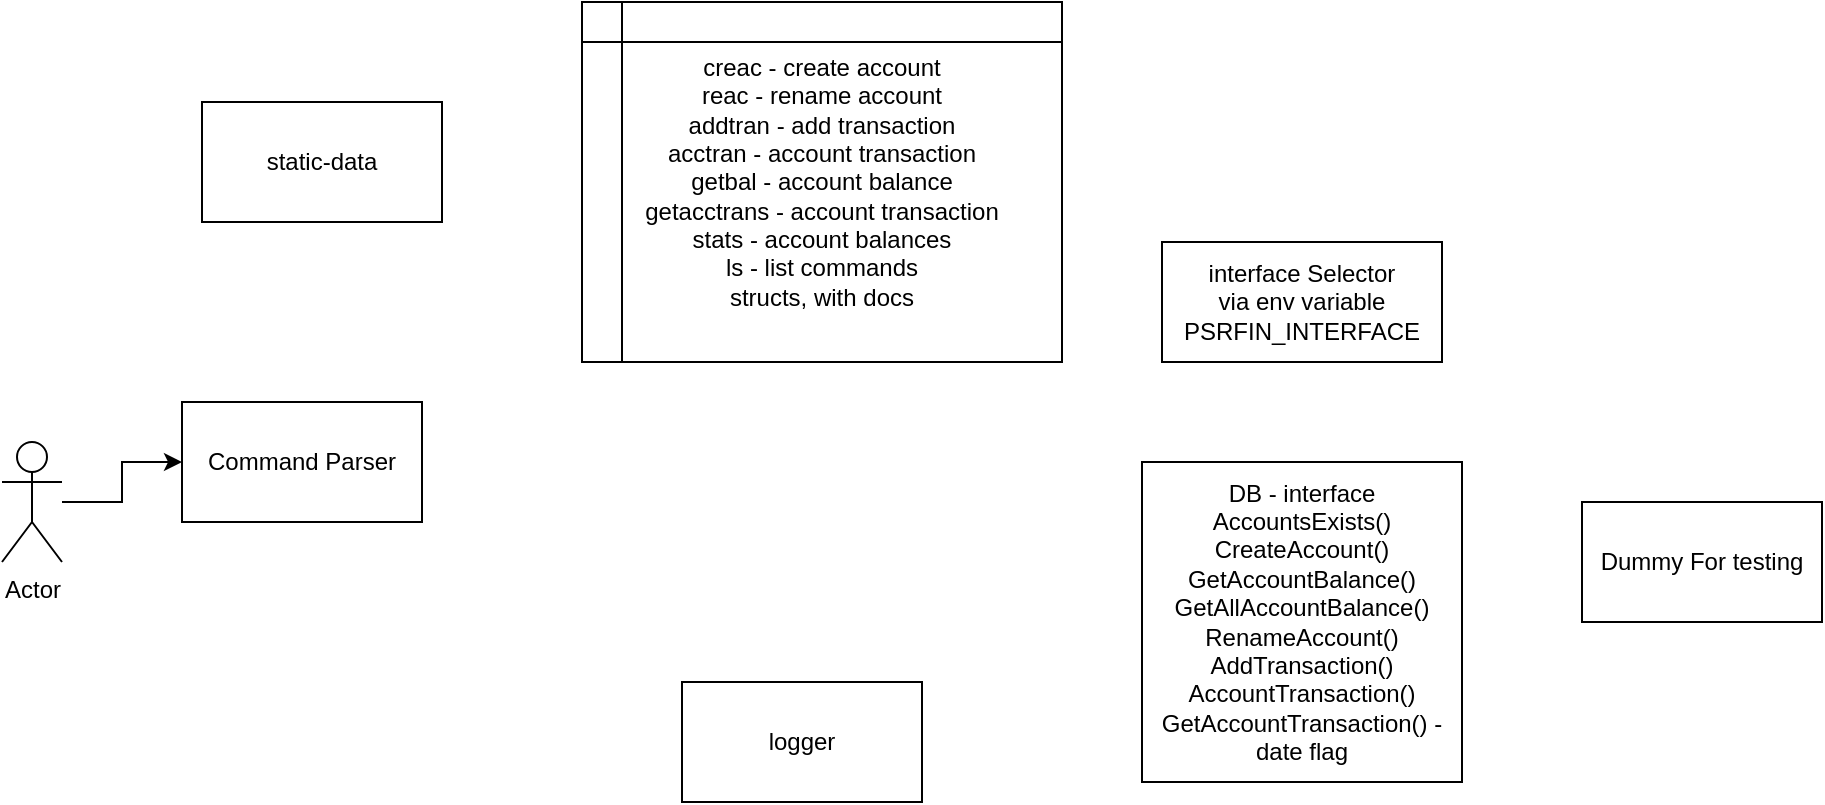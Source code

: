 <mxfile version="14.9.6" type="device" pages="4"><diagram id="C7izSeVoNMairSuBhSFH" name="Design"><mxGraphModel dx="1186" dy="612" grid="1" gridSize="10" guides="1" tooltips="1" connect="1" arrows="1" fold="1" page="1" pageScale="1" pageWidth="827" pageHeight="1169" math="0" shadow="0"><root><mxCell id="SKtG0xh1QnqTl1cTbqG0-0"/><mxCell id="SKtG0xh1QnqTl1cTbqG0-1" parent="SKtG0xh1QnqTl1cTbqG0-0"/><mxCell id="SKtG0xh1QnqTl1cTbqG0-2" value="Command Parser" style="rounded=0;whiteSpace=wrap;html=1;" parent="SKtG0xh1QnqTl1cTbqG0-1" vertex="1"><mxGeometry x="110" y="240" width="120" height="60" as="geometry"/></mxCell><mxCell id="SKtG0xh1QnqTl1cTbqG0-3" value="creac - create account&lt;br&gt;reac - rename account&lt;br&gt;addtran - add transaction&lt;br&gt;acctran - account transaction&lt;br&gt;getbal - account balance&lt;br&gt;getacctrans - account transaction&lt;br&gt;stats - account balances&lt;br&gt;ls - list commands&lt;br&gt;structs, with docs" style="shape=internalStorage;whiteSpace=wrap;html=1;backgroundOutline=1;" parent="SKtG0xh1QnqTl1cTbqG0-1" vertex="1"><mxGeometry x="310" y="40" width="240" height="180" as="geometry"/></mxCell><mxCell id="KcUfABPh3sCzwtqaXMU_-0" value="static-data" style="rounded=0;whiteSpace=wrap;html=1;" parent="SKtG0xh1QnqTl1cTbqG0-1" vertex="1"><mxGeometry x="120" y="90" width="120" height="60" as="geometry"/></mxCell><mxCell id="KcUfABPh3sCzwtqaXMU_-2" style="edgeStyle=orthogonalEdgeStyle;rounded=0;orthogonalLoop=1;jettySize=auto;html=1;" parent="SKtG0xh1QnqTl1cTbqG0-1" source="KcUfABPh3sCzwtqaXMU_-1" target="SKtG0xh1QnqTl1cTbqG0-2" edge="1"><mxGeometry relative="1" as="geometry"/></mxCell><mxCell id="KcUfABPh3sCzwtqaXMU_-1" value="Actor" style="shape=umlActor;verticalLabelPosition=bottom;verticalAlign=top;html=1;outlineConnect=0;" parent="SKtG0xh1QnqTl1cTbqG0-1" vertex="1"><mxGeometry x="20" y="260" width="30" height="60" as="geometry"/></mxCell><mxCell id="KcUfABPh3sCzwtqaXMU_-3" value="DB - interface&lt;br&gt;AccountsExists()&lt;br&gt;CreateAccount()&lt;br&gt;GetAccountBalance()&lt;br&gt;GetAllAccountBalance()&lt;br&gt;RenameAccount()&lt;br&gt;AddTransaction()&lt;br&gt;AccountTransaction()&lt;br&gt;GetAccountTransaction() - date flag" style="whiteSpace=wrap;html=1;aspect=fixed;" parent="SKtG0xh1QnqTl1cTbqG0-1" vertex="1"><mxGeometry x="590" y="270" width="160" height="160" as="geometry"/></mxCell><mxCell id="b0MEcwaaV8HVEV3jVd04-0" value="interface Selector&lt;br&gt;via env variable&lt;br&gt;PSRFIN_INTERFACE" style="rounded=0;whiteSpace=wrap;html=1;" parent="SKtG0xh1QnqTl1cTbqG0-1" vertex="1"><mxGeometry x="600" y="160" width="140" height="60" as="geometry"/></mxCell><mxCell id="b0MEcwaaV8HVEV3jVd04-1" value="logger" style="rounded=0;whiteSpace=wrap;html=1;" parent="SKtG0xh1QnqTl1cTbqG0-1" vertex="1"><mxGeometry x="360" y="380" width="120" height="60" as="geometry"/></mxCell><mxCell id="IK7pzqi8UnuFY0zmni2k-1" value="Dummy For testing" style="rounded=0;whiteSpace=wrap;html=1;" parent="SKtG0xh1QnqTl1cTbqG0-1" vertex="1"><mxGeometry x="810" y="290" width="120" height="60" as="geometry"/></mxCell></root></mxGraphModel></diagram><diagram id="HKGH-cJ5U7z1WbK3QutI" name="pointers"><mxGraphModel dx="1186" dy="725" grid="1" gridSize="10" guides="1" tooltips="1" connect="1" arrows="1" fold="1" page="1" pageScale="1" pageWidth="827" pageHeight="1169" math="0" shadow="0"><root><mxCell id="7FTOfkrb1EjYhWS3VwpA-0"/><mxCell id="7FTOfkrb1EjYhWS3VwpA-1" parent="7FTOfkrb1EjYhWS3VwpA-0"/><mxCell id="7FTOfkrb1EjYhWS3VwpA-2" value="&lt;b&gt;Important Ideas:&lt;br&gt;&lt;/b&gt;1. accounts can not be deleted.&lt;br&gt;2. transactions can not be deleted.&lt;br&gt;3. adjustment via transaction +ve/-ve.&lt;br&gt;4. Account balance can not become -ve" style="rounded=0;whiteSpace=wrap;html=1;align=left;" parent="7FTOfkrb1EjYhWS3VwpA-1" vertex="1"><mxGeometry x="70" y="90" width="250" height="100" as="geometry"/></mxCell><mxCell id="FaFZ3pycSdnMFkzIYetd-0" value="Activities:&lt;br&gt;1. Add commands&lt;br&gt;2. Implement getTransaction" style="rounded=0;whiteSpace=wrap;html=1;" vertex="1" parent="7FTOfkrb1EjYhWS3VwpA-1"><mxGeometry x="390" y="110" width="220" height="60" as="geometry"/></mxCell></root></mxGraphModel></diagram><diagram id="JLAhMNQzTyT5qTQWKMof" name="Archive-LLD"><mxGraphModel dx="1186" dy="1781" grid="1" gridSize="10" guides="1" tooltips="1" connect="1" arrows="1" fold="1" page="1" pageScale="1" pageWidth="827" pageHeight="1169" math="0" shadow="0"><root><mxCell id="hGNX6rLnnjMWMwp5fgwa-0"/><mxCell id="hGNX6rLnnjMWMwp5fgwa-1" parent="hGNX6rLnnjMWMwp5fgwa-0"/><mxCell id="bo_1hyQshSFWZ41gRDlM-5" value="Core" style="rounded=0;whiteSpace=wrap;html=1;verticalAlign=top;" parent="hGNX6rLnnjMWMwp5fgwa-1" vertex="1"><mxGeometry x="20" y="580" width="830" height="810" as="geometry"/></mxCell><mxCell id="bo_1hyQshSFWZ41gRDlM-4" value="DB/Core Interface" style="rounded=0;whiteSpace=wrap;html=1;verticalAlign=top;" parent="hGNX6rLnnjMWMwp5fgwa-1" vertex="1"><mxGeometry x="10" y="180" width="930" height="370" as="geometry"/></mxCell><mxCell id="bo_1hyQshSFWZ41gRDlM-1" value="Types/Data Wrappers" style="rounded=0;whiteSpace=wrap;html=1;verticalAlign=top;" parent="hGNX6rLnnjMWMwp5fgwa-1" vertex="1"><mxGeometry y="-1070" width="800" height="490" as="geometry"/></mxCell><mxCell id="bo_1hyQshSFWZ41gRDlM-0" value="Low level DB APIs" style="rounded=0;whiteSpace=wrap;html=1;horizontal=1;verticalAlign=top;" parent="hGNX6rLnnjMWMwp5fgwa-1" vertex="1"><mxGeometry x="10" y="-455" width="800" height="575" as="geometry"/></mxCell><mxCell id="-F5hIWtHz1NrazbuDl5s-0" value="&lt;b&gt;Transaction&lt;/b&gt;&lt;br&gt;id: int&lt;br&gt;timestamp: TimeStamp&lt;br&gt;transactionVaue: TransactionValue&lt;br&gt;comments: Comments&lt;br&gt;to: *Account&lt;br&gt;from: *Account" style="rounded=0;whiteSpace=wrap;html=1;fillColor=#d5e8d4;strokeColor=#82b366;" parent="hGNX6rLnnjMWMwp5fgwa-1" vertex="1"><mxGeometry x="29" y="-875" width="190" height="120" as="geometry"/></mxCell><mxCell id="lmXseg8YzpKc3TaLewBm-5" value="Account (Struct)&lt;br&gt;name: string&amp;nbsp;&lt;br&gt;value: AccountValue" style="rounded=0;whiteSpace=wrap;html=1;fillColor=#d5e8d4;strokeColor=#82b366;" parent="hGNX6rLnnjMWMwp5fgwa-1" vertex="1"><mxGeometry x="329" y="-850" width="200" height="70" as="geometry"/></mxCell><mxCell id="lmXseg8YzpKc3TaLewBm-6" value="TransactionValue (Struct)&lt;br&gt;value: int&lt;br&gt;currency: Currency&amp;nbsp;" style="rounded=0;whiteSpace=wrap;html=1;fillColor=#d5e8d4;strokeColor=#82b366;" parent="hGNX6rLnnjMWMwp5fgwa-1" vertex="1"><mxGeometry x="539" y="-930" width="200" height="70" as="geometry"/></mxCell><mxCell id="lmXseg8YzpKc3TaLewBm-7" value="Currency(Enum)" style="rounded=0;whiteSpace=wrap;html=1;fillColor=#d5e8d4;strokeColor=#82b366;" parent="hGNX6rLnnjMWMwp5fgwa-1" vertex="1"><mxGeometry x="329" y="-1030" width="200" height="70" as="geometry"/></mxCell><mxCell id="YnQ04s1rttIlmckmibOy-10" style="edgeStyle=orthogonalEdgeStyle;rounded=0;orthogonalLoop=1;jettySize=auto;html=1;" parent="hGNX6rLnnjMWMwp5fgwa-1" source="frwPVv0oRVw93qK2JDt_-2" target="YnQ04s1rttIlmckmibOy-7" edge="1"><mxGeometry relative="1" as="geometry"/></mxCell><mxCell id="frwPVv0oRVw93qK2JDt_-2" value="&lt;b&gt;TransactionManager(I)&lt;br&gt;&lt;/b&gt;createTransaction(Transaction) (Response, error)&lt;br&gt;getTransaction(transactionId int) (Transaction, error)&lt;br&gt;getTransactionsByDate(startdate&amp;nbsp;TimeStamp, enddate&amp;nbsp;TimeStamp) (List[Transaction], error)" style="rounded=0;whiteSpace=wrap;html=1;" parent="hGNX6rLnnjMWMwp5fgwa-1" vertex="1"><mxGeometry x="99" y="960" width="520" height="80" as="geometry"/></mxCell><mxCell id="YnQ04s1rttIlmckmibOy-8" style="edgeStyle=orthogonalEdgeStyle;rounded=0;orthogonalLoop=1;jettySize=auto;html=1;entryX=0;entryY=0.5;entryDx=0;entryDy=0;" parent="hGNX6rLnnjMWMwp5fgwa-1" source="YnQ04s1rttIlmckmibOy-0" target="YnQ04s1rttIlmckmibOy-6" edge="1"><mxGeometry relative="1" as="geometry"/></mxCell><mxCell id="YnQ04s1rttIlmckmibOy-0" value="&lt;b&gt;AccountsManager(I)&lt;br&gt;&lt;/b&gt;createAccount(name) (Response, error)&lt;br&gt;getBalance(name) (AccountValue, error)&lt;br&gt;updateBalance(name,&amp;nbsp;AccountValue) (Response, error)&lt;br&gt;getAccount(name) (Account, error)&lt;br&gt;renameAccount(oldName, newName) (Response, error)" style="rounded=0;whiteSpace=wrap;html=1;fillColor=#d5e8d4;strokeColor=#82b366;" parent="hGNX6rLnnjMWMwp5fgwa-1" vertex="1"><mxGeometry x="110" y="760" width="330" height="100" as="geometry"/></mxCell><mxCell id="YnQ04s1rttIlmckmibOy-6" value="Account Table&lt;br&gt;account_name, timestamp, accountValue" style="rounded=0;whiteSpace=wrap;html=1;fillColor=#d5e8d4;strokeColor=#82b366;" parent="hGNX6rLnnjMWMwp5fgwa-1" vertex="1"><mxGeometry x="600" y="660" width="242" height="60" as="geometry"/></mxCell><mxCell id="YnQ04s1rttIlmckmibOy-7" value="Transaction Table&lt;br&gt;transactionId, timestamp, to, from, comments" style="rounded=0;whiteSpace=wrap;html=1;" parent="hGNX6rLnnjMWMwp5fgwa-1" vertex="1"><mxGeometry x="260" y="1150" width="330" height="60" as="geometry"/></mxCell><mxCell id="YnQ04s1rttIlmckmibOy-9" value="AccountValue (Struct)&lt;br&gt;value: int&lt;br&gt;currency: Currency&amp;nbsp;" style="rounded=0;whiteSpace=wrap;html=1;fillColor=#d5e8d4;strokeColor=#82b366;" parent="hGNX6rLnnjMWMwp5fgwa-1" vertex="1"><mxGeometry x="329" y="-930" width="200" height="70" as="geometry"/></mxCell><mxCell id="SEoanj32ckf1D8AobCXg-0" value="Response(Type string)&lt;br&gt;print()&lt;br&gt;stinger()" style="rounded=0;whiteSpace=wrap;html=1;fillColor=#d5e8d4;strokeColor=#82b366;" parent="hGNX6rLnnjMWMwp5fgwa-1" vertex="1"><mxGeometry x="539" y="-660" width="200" height="70" as="geometry"/></mxCell><mxCell id="SjqLLPPLHTN6e16xPOK6-0" value="TimeStamp(Type string)&lt;br&gt;getTS() TimeStamp&lt;br&gt;GetDate() string&lt;br&gt;validateTS()" style="rounded=0;whiteSpace=wrap;html=1;fillColor=#d5e8d4;strokeColor=#82b366;" parent="hGNX6rLnnjMWMwp5fgwa-1" vertex="1"><mxGeometry x="329" y="-740" width="200" height="70" as="geometry"/></mxCell><mxCell id="-PxzkCx1hR7UUoMOL5vH-0" style="edgeStyle=orthogonalEdgeStyle;rounded=0;orthogonalLoop=1;jettySize=auto;html=1;entryX=0;entryY=0.5;entryDx=0;entryDy=0;dashed=1;" parent="hGNX6rLnnjMWMwp5fgwa-1" source="CV7zwYcKeFd8MiRiVAoW-0" target="YnQ04s1rttIlmckmibOy-0" edge="1"><mxGeometry relative="1" as="geometry"/></mxCell><mxCell id="CV7zwYcKeFd8MiRiVAoW-0" value="&lt;b&gt;AccountsUpdater(C)&lt;/b&gt;&lt;br&gt;updateBalance(name,&amp;nbsp;AccountValue, AccountsManager) (Response, error)" style="rounded=0;whiteSpace=wrap;html=1;" parent="hGNX6rLnnjMWMwp5fgwa-1" vertex="1"><mxGeometry x="99" y="610" width="321" height="80" as="geometry"/></mxCell><mxCell id="GqMXfEgqTMMAfkuQwOdh-3" style="edgeStyle=orthogonalEdgeStyle;rounded=0;orthogonalLoop=1;jettySize=auto;html=1;" parent="hGNX6rLnnjMWMwp5fgwa-1" source="TlKB4B7dq0NlBEfjqtxx-0" target="GqMXfEgqTMMAfkuQwOdh-2" edge="1"><mxGeometry relative="1" as="geometry"/></mxCell><mxCell id="TlKB4B7dq0NlBEfjqtxx-0" value="&lt;b&gt;CommandManager(I)&lt;br&gt;&lt;/b&gt;executeCommand(command Command) (Response, error)&lt;br&gt;&lt;i&gt;- allocate command to transaction manager or accounts manager&lt;br&gt;- validates commands&lt;br&gt;&lt;/i&gt;" style="rounded=0;whiteSpace=wrap;html=1;" parent="hGNX6rLnnjMWMwp5fgwa-1" vertex="1"><mxGeometry x="99" y="1260" width="368" height="80" as="geometry"/></mxCell><mxCell id="arfzNv-VXS6YDO67etap-0" value="Command(Type string)&lt;br&gt;print()&lt;br&gt;stringer()" style="rounded=0;whiteSpace=wrap;html=1;fillColor=#d5e8d4;strokeColor=#82b366;" parent="hGNX6rLnnjMWMwp5fgwa-1" vertex="1"><mxGeometry x="330" y="-660" width="200" height="70" as="geometry"/></mxCell><mxCell id="kRiokKXwMmLSYRsiWrnr-0" value="&lt;b&gt;Exceptions&lt;/b&gt;&lt;br&gt;InvalidCommanException&lt;br&gt;TransactionNotFoundException&lt;br&gt;TransactionCreationException&lt;br&gt;InsufficientBalanceException&lt;br&gt;AccountCreationException&lt;br&gt;AccountNotFoundException&lt;br&gt;AccountUpdateException" style="rounded=0;whiteSpace=wrap;html=1;fillColor=#d5e8d4;strokeColor=#82b366;" parent="hGNX6rLnnjMWMwp5fgwa-1" vertex="1"><mxGeometry x="29" y="-1030" width="250" height="130" as="geometry"/></mxCell><mxCell id="2bpd9unrzw6eZKLGphv0-0" value="Comments(Type string)&lt;br&gt;print()&lt;br&gt;stinger()" style="rounded=0;whiteSpace=wrap;html=1;fillColor=#d5e8d4;strokeColor=#82b366;" parent="hGNX6rLnnjMWMwp5fgwa-1" vertex="1"><mxGeometry x="539" y="-740" width="200" height="70" as="geometry"/></mxCell><mxCell id="GqMXfEgqTMMAfkuQwOdh-0" value="&lt;span style=&quot;font-weight: normal&quot;&gt;Implementation&lt;/span&gt;" style="rounded=0;whiteSpace=wrap;html=1;fontStyle=1;fillColor=#fff2cc;strokeColor=#d6b656;" parent="hGNX6rLnnjMWMwp5fgwa-1" vertex="1"><mxGeometry x="456" y="735" width="165" height="50" as="geometry"/></mxCell><mxCell id="GqMXfEgqTMMAfkuQwOdh-1" value="Implementation" style="rounded=0;whiteSpace=wrap;html=1;" parent="hGNX6rLnnjMWMwp5fgwa-1" vertex="1"><mxGeometry x="330" y="1070" width="165" height="50" as="geometry"/></mxCell><mxCell id="GqMXfEgqTMMAfkuQwOdh-2" value="Command&lt;br&gt;specific &lt;br&gt;Implementation" style="rounded=0;whiteSpace=wrap;html=1;" parent="hGNX6rLnnjMWMwp5fgwa-1" vertex="1"><mxGeometry x="540" y="1300" width="165" height="50" as="geometry"/></mxCell><mxCell id="Eaq4y0cqgMb6EanvRjNy-8" style="edgeStyle=orthogonalEdgeStyle;rounded=0;orthogonalLoop=1;jettySize=auto;html=1;exitX=1;exitY=0.5;exitDx=0;exitDy=0;" parent="hGNX6rLnnjMWMwp5fgwa-1" source="Eaq4y0cqgMb6EanvRjNy-0" target="Eaq4y0cqgMb6EanvRjNy-2" edge="1"><mxGeometry relative="1" as="geometry"/></mxCell><mxCell id="Eaq4y0cqgMb6EanvRjNy-0" value="&lt;b&gt;AccountsTableReader(I)&lt;br&gt;&lt;/b&gt;AccountsTableRead(account_name) (*sql.Rows, error)&lt;br&gt;" style="rounded=0;whiteSpace=wrap;html=1;" parent="hGNX6rLnnjMWMwp5fgwa-1" vertex="1"><mxGeometry x="39" y="-300" width="321" height="80" as="geometry"/></mxCell><mxCell id="Eaq4y0cqgMb6EanvRjNy-9" style="edgeStyle=orthogonalEdgeStyle;rounded=0;orthogonalLoop=1;jettySize=auto;html=1;entryX=0;entryY=0.25;entryDx=0;entryDy=0;" parent="hGNX6rLnnjMWMwp5fgwa-1" source="Eaq4y0cqgMb6EanvRjNy-1" target="Eaq4y0cqgMb6EanvRjNy-3" edge="1"><mxGeometry relative="1" as="geometry"/></mxCell><mxCell id="Eaq4y0cqgMb6EanvRjNy-1" value="&lt;b&gt;AccountsTableWriter(I)&lt;br&gt;&lt;/b&gt;AccountsTableWrite(account_name, value int) (bool, error)" style="rounded=0;whiteSpace=wrap;html=1;" parent="hGNX6rLnnjMWMwp5fgwa-1" vertex="1"><mxGeometry x="39" y="-180" width="371" height="70" as="geometry"/></mxCell><mxCell id="Eaq4y0cqgMb6EanvRjNy-2" value="&lt;span style=&quot;font-weight: normal&quot;&gt;DB Specific &lt;br&gt;Implementation&lt;/span&gt;" style="rounded=0;whiteSpace=wrap;html=1;fontStyle=1" parent="hGNX6rLnnjMWMwp5fgwa-1" vertex="1"><mxGeometry x="460" y="-285" width="165" height="50" as="geometry"/></mxCell><mxCell id="Eaq4y0cqgMb6EanvRjNy-3" value="&lt;span style=&quot;font-weight: normal&quot;&gt;DB Specific &lt;br&gt;Implementation&lt;/span&gt;" style="rounded=0;whiteSpace=wrap;html=1;fontStyle=1" parent="hGNX6rLnnjMWMwp5fgwa-1" vertex="1"><mxGeometry x="470" y="-190" width="165" height="50" as="geometry"/></mxCell><mxCell id="Eaq4y0cqgMb6EanvRjNy-10" style="edgeStyle=orthogonalEdgeStyle;rounded=0;orthogonalLoop=1;jettySize=auto;html=1;" parent="hGNX6rLnnjMWMwp5fgwa-1" source="Eaq4y0cqgMb6EanvRjNy-4" target="Eaq4y0cqgMb6EanvRjNy-6" edge="1"><mxGeometry relative="1" as="geometry"/></mxCell><mxCell id="Eaq4y0cqgMb6EanvRjNy-4" value="&lt;b&gt;TransactionTableReader(I)&lt;br&gt;&lt;/b&gt;TransactionTableReadById(transaction_id) (*sql.Rows, error)&lt;br&gt;TransactionTableReadAll(start_date, end_date) (*sql.Rows, error)" style="rounded=0;whiteSpace=wrap;html=1;" parent="hGNX6rLnnjMWMwp5fgwa-1" vertex="1"><mxGeometry x="39" y="-90" width="371" height="80" as="geometry"/></mxCell><mxCell id="Eaq4y0cqgMb6EanvRjNy-11" style="edgeStyle=orthogonalEdgeStyle;rounded=0;orthogonalLoop=1;jettySize=auto;html=1;entryX=0;entryY=0.25;entryDx=0;entryDy=0;" parent="hGNX6rLnnjMWMwp5fgwa-1" source="Eaq4y0cqgMb6EanvRjNy-5" target="Eaq4y0cqgMb6EanvRjNy-7" edge="1"><mxGeometry relative="1" as="geometry"/></mxCell><mxCell id="Eaq4y0cqgMb6EanvRjNy-5" value="&lt;b&gt;TransactionTableWriter(I)&lt;br&gt;&lt;/b&gt;TransactionTableWrite(transaction_id, value int, comments, to string, from string) (bool, error)" style="rounded=0;whiteSpace=wrap;html=1;" parent="hGNX6rLnnjMWMwp5fgwa-1" vertex="1"><mxGeometry x="20" y="20" width="531" height="70" as="geometry"/></mxCell><mxCell id="Eaq4y0cqgMb6EanvRjNy-6" value="&lt;span style=&quot;font-weight: normal&quot;&gt;DB Specific &lt;br&gt;Implementation&lt;/span&gt;" style="rounded=0;whiteSpace=wrap;html=1;fontStyle=1" parent="hGNX6rLnnjMWMwp5fgwa-1" vertex="1"><mxGeometry x="460" y="-75" width="165" height="50" as="geometry"/></mxCell><mxCell id="Eaq4y0cqgMb6EanvRjNy-7" value="&lt;span style=&quot;font-weight: normal&quot;&gt;DB Specific &lt;br&gt;Implementation&lt;/span&gt;" style="rounded=0;whiteSpace=wrap;html=1;fontStyle=1" parent="hGNX6rLnnjMWMwp5fgwa-1" vertex="1"><mxGeometry x="617" y="20" width="165" height="50" as="geometry"/></mxCell><mxCell id="Cgf3q7-4PYrAycrAwdVP-0" style="edgeStyle=orthogonalEdgeStyle;rounded=0;orthogonalLoop=1;jettySize=auto;html=1;exitX=1;exitY=0.5;exitDx=0;exitDy=0;" parent="hGNX6rLnnjMWMwp5fgwa-1" source="Cgf3q7-4PYrAycrAwdVP-1" target="Cgf3q7-4PYrAycrAwdVP-2" edge="1"><mxGeometry relative="1" as="geometry"/></mxCell><mxCell id="Cgf3q7-4PYrAycrAwdVP-1" value="&lt;b&gt;DbConnApi(I)&lt;br&gt;&lt;/b&gt;GetConnection() (*sql.DB, error)" style="rounded=0;whiteSpace=wrap;html=1;" parent="hGNX6rLnnjMWMwp5fgwa-1" vertex="1"><mxGeometry x="39" y="-410" width="321" height="80" as="geometry"/></mxCell><mxCell id="Cgf3q7-4PYrAycrAwdVP-2" value="&lt;span style=&quot;font-weight: normal&quot;&gt;DB Specific &lt;br&gt;Implementation&lt;/span&gt;" style="rounded=0;whiteSpace=wrap;html=1;fontStyle=1" parent="hGNX6rLnnjMWMwp5fgwa-1" vertex="1"><mxGeometry x="460" y="-395" width="165" height="50" as="geometry"/></mxCell><mxCell id="bo_1hyQshSFWZ41gRDlM-2" value="&lt;b&gt;DbObjectInterface&lt;br&gt;&lt;/b&gt;createTransactionObject(row *sql.Row) *Transaction&lt;br&gt;createAccountsObject(row *sql.Row) *Account&lt;br&gt;createTransactionSqlObject(trans *Transaction) *sql.Row&lt;br&gt;createAccountsSqlObject(acc *Account)&amp;nbsp; *sql.Row" style="rounded=0;whiteSpace=wrap;html=1;verticalAlign=top;" parent="hGNX6rLnnjMWMwp5fgwa-1" vertex="1"><mxGeometry x="40" y="210" width="381" height="80" as="geometry"/></mxCell><mxCell id="B8Ql8aeDQS52HPOxWBNb-2" style="edgeStyle=orthogonalEdgeStyle;rounded=0;orthogonalLoop=1;jettySize=auto;html=1;" parent="hGNX6rLnnjMWMwp5fgwa-1" source="bo_1hyQshSFWZ41gRDlM-3" target="B8Ql8aeDQS52HPOxWBNb-1" edge="1"><mxGeometry relative="1" as="geometry"/></mxCell><mxCell id="bo_1hyQshSFWZ41gRDlM-3" value="&lt;b&gt;DbManagerApi(I)&lt;br&gt;&lt;/b&gt;ReadAccountsTable(account_name) *Account&lt;br&gt;WriteAccountsTable(*Account) int&lt;br&gt;ReadTransactionTableId(id) *Transaction&lt;br&gt;ReadTransactionTableData(start_date, end_date) *Transaction[]&lt;br&gt;WriteTransactionTable(*Transaction) int" style="rounded=0;whiteSpace=wrap;html=1;verticalAlign=top;fillColor=#d5e8d4;strokeColor=#82b366;" parent="hGNX6rLnnjMWMwp5fgwa-1" vertex="1"><mxGeometry x="39" y="320" width="390" height="100" as="geometry"/></mxCell><mxCell id="B8Ql8aeDQS52HPOxWBNb-0" value="&lt;b&gt;InterfaceObject(C)&lt;br&gt;&lt;/b&gt;getInterfaceObject()" style="rounded=0;whiteSpace=wrap;html=1;verticalAlign=top;fillColor=#d5e8d4;strokeColor=#82b366;" parent="hGNX6rLnnjMWMwp5fgwa-1" vertex="1"><mxGeometry x="230" y="440" width="120" height="60" as="geometry"/></mxCell><mxCell id="B8Ql8aeDQS52HPOxWBNb-1" value="&lt;span style=&quot;font-weight: normal&quot;&gt;Implementation&lt;br&gt;&lt;i&gt;(test with dummy)&lt;/i&gt;&lt;br&gt;&lt;/span&gt;" style="rounded=0;whiteSpace=wrap;html=1;fontStyle=1;fillColor=#d5e8d4;strokeColor=#82b366;" parent="hGNX6rLnnjMWMwp5fgwa-1" vertex="1"><mxGeometry x="510" y="320" width="165" height="50" as="geometry"/></mxCell></root></mxGraphModel></diagram><diagram id="Vb-tk30ftw8vMjBTLNLV" name="Archive - HLD"><mxGraphModel dx="1186" dy="612" grid="1" gridSize="10" guides="1" tooltips="1" connect="1" arrows="1" fold="1" page="1" pageScale="1" pageWidth="827" pageHeight="1169" math="0" shadow="0"><root><mxCell id="0"/><mxCell id="1" parent="0"/><mxCell id="M7VsPgKbZLjRZmRRYbGa-11" value="Architecture Pattern" style="rounded=0;whiteSpace=wrap;html=1;verticalAlign=top;" parent="1" vertex="1"><mxGeometry x="80" y="770" width="710" height="170" as="geometry"/></mxCell><mxCell id="-_7C8Q36fpUBjQMdAk2E-4" style="edgeStyle=orthogonalEdgeStyle;rounded=0;orthogonalLoop=1;jettySize=auto;html=1;" parent="1" source="-_7C8Q36fpUBjQMdAk2E-1" target="-_7C8Q36fpUBjQMdAk2E-3" edge="1"><mxGeometry relative="1" as="geometry"/></mxCell><mxCell id="-_7C8Q36fpUBjQMdAk2E-5" value="1. Add Transaction&lt;br&gt;or 2. Check Transaction(s)&lt;br&gt;or 3. Check Account Status&amp;nbsp;" style="edgeLabel;html=1;align=center;verticalAlign=middle;resizable=0;points=[];" parent="-_7C8Q36fpUBjQMdAk2E-4" vertex="1" connectable="0"><mxGeometry x="-0.056" y="-2" relative="1" as="geometry"><mxPoint as="offset"/></mxGeometry></mxCell><mxCell id="-_7C8Q36fpUBjQMdAk2E-1" value="user" style="shape=umlActor;verticalLabelPosition=bottom;verticalAlign=top;html=1;outlineConnect=0;" parent="1" vertex="1"><mxGeometry x="290" y="290" width="30" height="60" as="geometry"/></mxCell><mxCell id="9gveYvl_sBy4bHLRtzPe-2" style="edgeStyle=orthogonalEdgeStyle;rounded=0;orthogonalLoop=1;jettySize=auto;html=1;entryX=0;entryY=0.5;entryDx=0;entryDy=0;exitX=1.008;exitY=0.617;exitDx=0;exitDy=0;exitPerimeter=0;" parent="1" source="vs-Q7AdigIMnLLfjl2sd-1" target="9gveYvl_sBy4bHLRtzPe-1" edge="1"><mxGeometry relative="1" as="geometry"/></mxCell><mxCell id="9gveYvl_sBy4bHLRtzPe-3" value="1 or 2" style="edgeLabel;html=1;align=center;verticalAlign=middle;resizable=0;points=[];" parent="9gveYvl_sBy4bHLRtzPe-2" vertex="1" connectable="0"><mxGeometry x="-0.2" y="2" relative="1" as="geometry"><mxPoint as="offset"/></mxGeometry></mxCell><mxCell id="-dZwcNlI9GDMZUsrCV7k-7" style="edgeStyle=orthogonalEdgeStyle;rounded=0;orthogonalLoop=1;jettySize=auto;html=1;entryX=0;entryY=0.5;entryDx=0;entryDy=0;" parent="1" source="vs-Q7AdigIMnLLfjl2sd-1" target="-dZwcNlI9GDMZUsrCV7k-2" edge="1"><mxGeometry relative="1" as="geometry"><Array as="points"><mxPoint x="350" y="540"/><mxPoint x="385" y="540"/><mxPoint x="385" y="520"/></Array></mxGeometry></mxCell><mxCell id="-dZwcNlI9GDMZUsrCV7k-8" value="3" style="edgeLabel;html=1;align=center;verticalAlign=middle;resizable=0;points=[];" parent="-dZwcNlI9GDMZUsrCV7k-7" vertex="1" connectable="0"><mxGeometry x="-0.082" y="2" relative="1" as="geometry"><mxPoint as="offset"/></mxGeometry></mxCell><mxCell id="vs-Q7AdigIMnLLfjl2sd-2" style="edgeStyle=orthogonalEdgeStyle;rounded=0;orthogonalLoop=1;jettySize=auto;html=1;entryX=0.608;entryY=-0.017;entryDx=0;entryDy=0;entryPerimeter=0;" parent="1" source="-_7C8Q36fpUBjQMdAk2E-3" target="vs-Q7AdigIMnLLfjl2sd-1" edge="1"><mxGeometry relative="1" as="geometry"><mxPoint x="340" y="510" as="targetPoint"/><Array as="points"><mxPoint x="210" y="400"/><mxPoint x="343" y="400"/></Array></mxGeometry></mxCell><mxCell id="-_7C8Q36fpUBjQMdAk2E-3" value="Main" style="rounded=0;whiteSpace=wrap;html=1;fillColor=#e1d5e7;strokeColor=#9673a6;" parent="1" vertex="1"><mxGeometry x="130" y="440" width="120" height="60" as="geometry"/></mxCell><mxCell id="-dZwcNlI9GDMZUsrCV7k-3" style="edgeStyle=orthogonalEdgeStyle;rounded=0;orthogonalLoop=1;jettySize=auto;html=1;entryX=0.5;entryY=1;entryDx=0;entryDy=0;" parent="1" source="9gveYvl_sBy4bHLRtzPe-1" target="-dZwcNlI9GDMZUsrCV7k-1" edge="1"><mxGeometry relative="1" as="geometry"/></mxCell><mxCell id="-dZwcNlI9GDMZUsrCV7k-5" style="edgeStyle=orthogonalEdgeStyle;rounded=0;orthogonalLoop=1;jettySize=auto;html=1;entryX=0;entryY=0;entryDx=0;entryDy=52.5;entryPerimeter=0;" parent="1" source="9gveYvl_sBy4bHLRtzPe-1" target="-dZwcNlI9GDMZUsrCV7k-4" edge="1"><mxGeometry relative="1" as="geometry"><Array as="points"><mxPoint x="600" y="390"/><mxPoint x="600" y="433"/></Array></mxGeometry></mxCell><mxCell id="9gveYvl_sBy4bHLRtzPe-1" value="TransactionManager" style="rounded=0;whiteSpace=wrap;html=1;fillColor=#e1d5e7;strokeColor=#9673a6;" parent="1" vertex="1"><mxGeometry x="440" y="340" width="120" height="60" as="geometry"/></mxCell><mxCell id="-dZwcNlI9GDMZUsrCV7k-6" style="edgeStyle=orthogonalEdgeStyle;rounded=0;orthogonalLoop=1;jettySize=auto;html=1;entryX=1;entryY=0.75;entryDx=0;entryDy=0;" parent="1" source="-dZwcNlI9GDMZUsrCV7k-1" target="-dZwcNlI9GDMZUsrCV7k-2" edge="1"><mxGeometry relative="1" as="geometry"><Array as="points"><mxPoint x="780" y="300"/><mxPoint x="780" y="535"/></Array></mxGeometry></mxCell><mxCell id="ebMUpn-zs8xRtVyIjCLz-2" value="Update &lt;br&gt;Balance &lt;br&gt;operations" style="edgeLabel;html=1;align=center;verticalAlign=middle;resizable=0;points=[];" parent="-dZwcNlI9GDMZUsrCV7k-6" vertex="1" connectable="0"><mxGeometry x="-0.189" y="-2" relative="1" as="geometry"><mxPoint as="offset"/></mxGeometry></mxCell><mxCell id="-dZwcNlI9GDMZUsrCV7k-1" value="AccountsUpdater" style="rounded=0;whiteSpace=wrap;html=1;fillColor=#e1d5e7;strokeColor=#9673a6;" parent="1" vertex="1"><mxGeometry x="590" y="270" width="120" height="60" as="geometry"/></mxCell><mxCell id="ebMUpn-zs8xRtVyIjCLz-1" style="edgeStyle=orthogonalEdgeStyle;rounded=0;orthogonalLoop=1;jettySize=auto;html=1;" parent="1" source="-dZwcNlI9GDMZUsrCV7k-2" target="-dZwcNlI9GDMZUsrCV7k-9" edge="1"><mxGeometry relative="1" as="geometry"><Array as="points"><mxPoint x="500" y="610"/></Array></mxGeometry></mxCell><mxCell id="-dZwcNlI9GDMZUsrCV7k-2" value="AccountsManager" style="rounded=0;whiteSpace=wrap;html=1;fillColor=#e1d5e7;strokeColor=#9673a6;" parent="1" vertex="1"><mxGeometry x="440" y="490" width="120" height="60" as="geometry"/></mxCell><mxCell id="-dZwcNlI9GDMZUsrCV7k-4" value="trans DB" style="shape=cylinder3;whiteSpace=wrap;html=1;boundedLbl=1;backgroundOutline=1;size=15;align=left;" parent="1" vertex="1"><mxGeometry x="640" y="380" width="60" height="80" as="geometry"/></mxCell><mxCell id="-dZwcNlI9GDMZUsrCV7k-9" value="Accounts DB" style="shape=cylinder3;whiteSpace=wrap;html=1;boundedLbl=1;backgroundOutline=1;size=15;align=left;" parent="1" vertex="1"><mxGeometry x="650" y="560" width="60" height="80" as="geometry"/></mxCell><mxCell id="vs-Q7AdigIMnLLfjl2sd-1" value="CommandManager" style="rounded=0;whiteSpace=wrap;html=1;fillColor=#e1d5e7;strokeColor=#9673a6;" parent="1" vertex="1"><mxGeometry x="270" y="440" width="120" height="60" as="geometry"/></mxCell><mxCell id="M7VsPgKbZLjRZmRRYbGa-5" style="edgeStyle=orthogonalEdgeStyle;rounded=0;orthogonalLoop=1;jettySize=auto;html=1;exitX=1;exitY=0.5;exitDx=0;exitDy=0;entryX=0;entryY=0.5;entryDx=0;entryDy=0;" parent="1" source="M7VsPgKbZLjRZmRRYbGa-1" target="M7VsPgKbZLjRZmRRYbGa-2" edge="1"><mxGeometry relative="1" as="geometry"/></mxCell><mxCell id="M7VsPgKbZLjRZmRRYbGa-1" value="Core" style="rounded=0;whiteSpace=wrap;html=1;verticalAlign=top;" parent="1" vertex="1"><mxGeometry x="110" y="830" width="120" height="60" as="geometry"/></mxCell><mxCell id="M7VsPgKbZLjRZmRRYbGa-6" style="edgeStyle=orthogonalEdgeStyle;rounded=0;orthogonalLoop=1;jettySize=auto;html=1;exitX=1;exitY=0.5;exitDx=0;exitDy=0;" parent="1" source="M7VsPgKbZLjRZmRRYbGa-2" target="M7VsPgKbZLjRZmRRYbGa-3" edge="1"><mxGeometry relative="1" as="geometry"/></mxCell><mxCell id="M7VsPgKbZLjRZmRRYbGa-10" style="edgeStyle=orthogonalEdgeStyle;rounded=0;orthogonalLoop=1;jettySize=auto;html=1;" parent="1" source="M7VsPgKbZLjRZmRRYbGa-2" target="M7VsPgKbZLjRZmRRYbGa-1" edge="1"><mxGeometry relative="1" as="geometry"/></mxCell><mxCell id="M7VsPgKbZLjRZmRRYbGa-2" value="Interface API" style="rounded=0;whiteSpace=wrap;html=1;verticalAlign=top;" parent="1" vertex="1"><mxGeometry x="300" y="830" width="120" height="60" as="geometry"/></mxCell><mxCell id="M7VsPgKbZLjRZmRRYbGa-7" style="edgeStyle=orthogonalEdgeStyle;rounded=0;orthogonalLoop=1;jettySize=auto;html=1;entryX=0;entryY=0;entryDx=0;entryDy=45;entryPerimeter=0;" parent="1" source="M7VsPgKbZLjRZmRRYbGa-3" target="M7VsPgKbZLjRZmRRYbGa-4" edge="1"><mxGeometry relative="1" as="geometry"/></mxCell><mxCell id="M7VsPgKbZLjRZmRRYbGa-9" style="edgeStyle=orthogonalEdgeStyle;rounded=0;orthogonalLoop=1;jettySize=auto;html=1;exitX=0;exitY=0.25;exitDx=0;exitDy=0;entryX=1;entryY=0.25;entryDx=0;entryDy=0;" parent="1" source="M7VsPgKbZLjRZmRRYbGa-3" target="M7VsPgKbZLjRZmRRYbGa-2" edge="1"><mxGeometry relative="1" as="geometry"/></mxCell><mxCell id="M7VsPgKbZLjRZmRRYbGa-3" value="Low Lever API" style="rounded=0;whiteSpace=wrap;html=1;verticalAlign=top;" parent="1" vertex="1"><mxGeometry x="470" y="830" width="120" height="60" as="geometry"/></mxCell><mxCell id="M7VsPgKbZLjRZmRRYbGa-8" style="edgeStyle=orthogonalEdgeStyle;rounded=0;orthogonalLoop=1;jettySize=auto;html=1;entryX=1;entryY=0.25;entryDx=0;entryDy=0;" parent="1" source="M7VsPgKbZLjRZmRRYbGa-4" target="M7VsPgKbZLjRZmRRYbGa-3" edge="1"><mxGeometry relative="1" as="geometry"/></mxCell><mxCell id="M7VsPgKbZLjRZmRRYbGa-4" value="DB" style="shape=cylinder3;whiteSpace=wrap;html=1;boundedLbl=1;backgroundOutline=1;size=15;verticalAlign=top;" parent="1" vertex="1"><mxGeometry x="670" y="820" width="40" height="70" as="geometry"/></mxCell></root></mxGraphModel></diagram></mxfile>